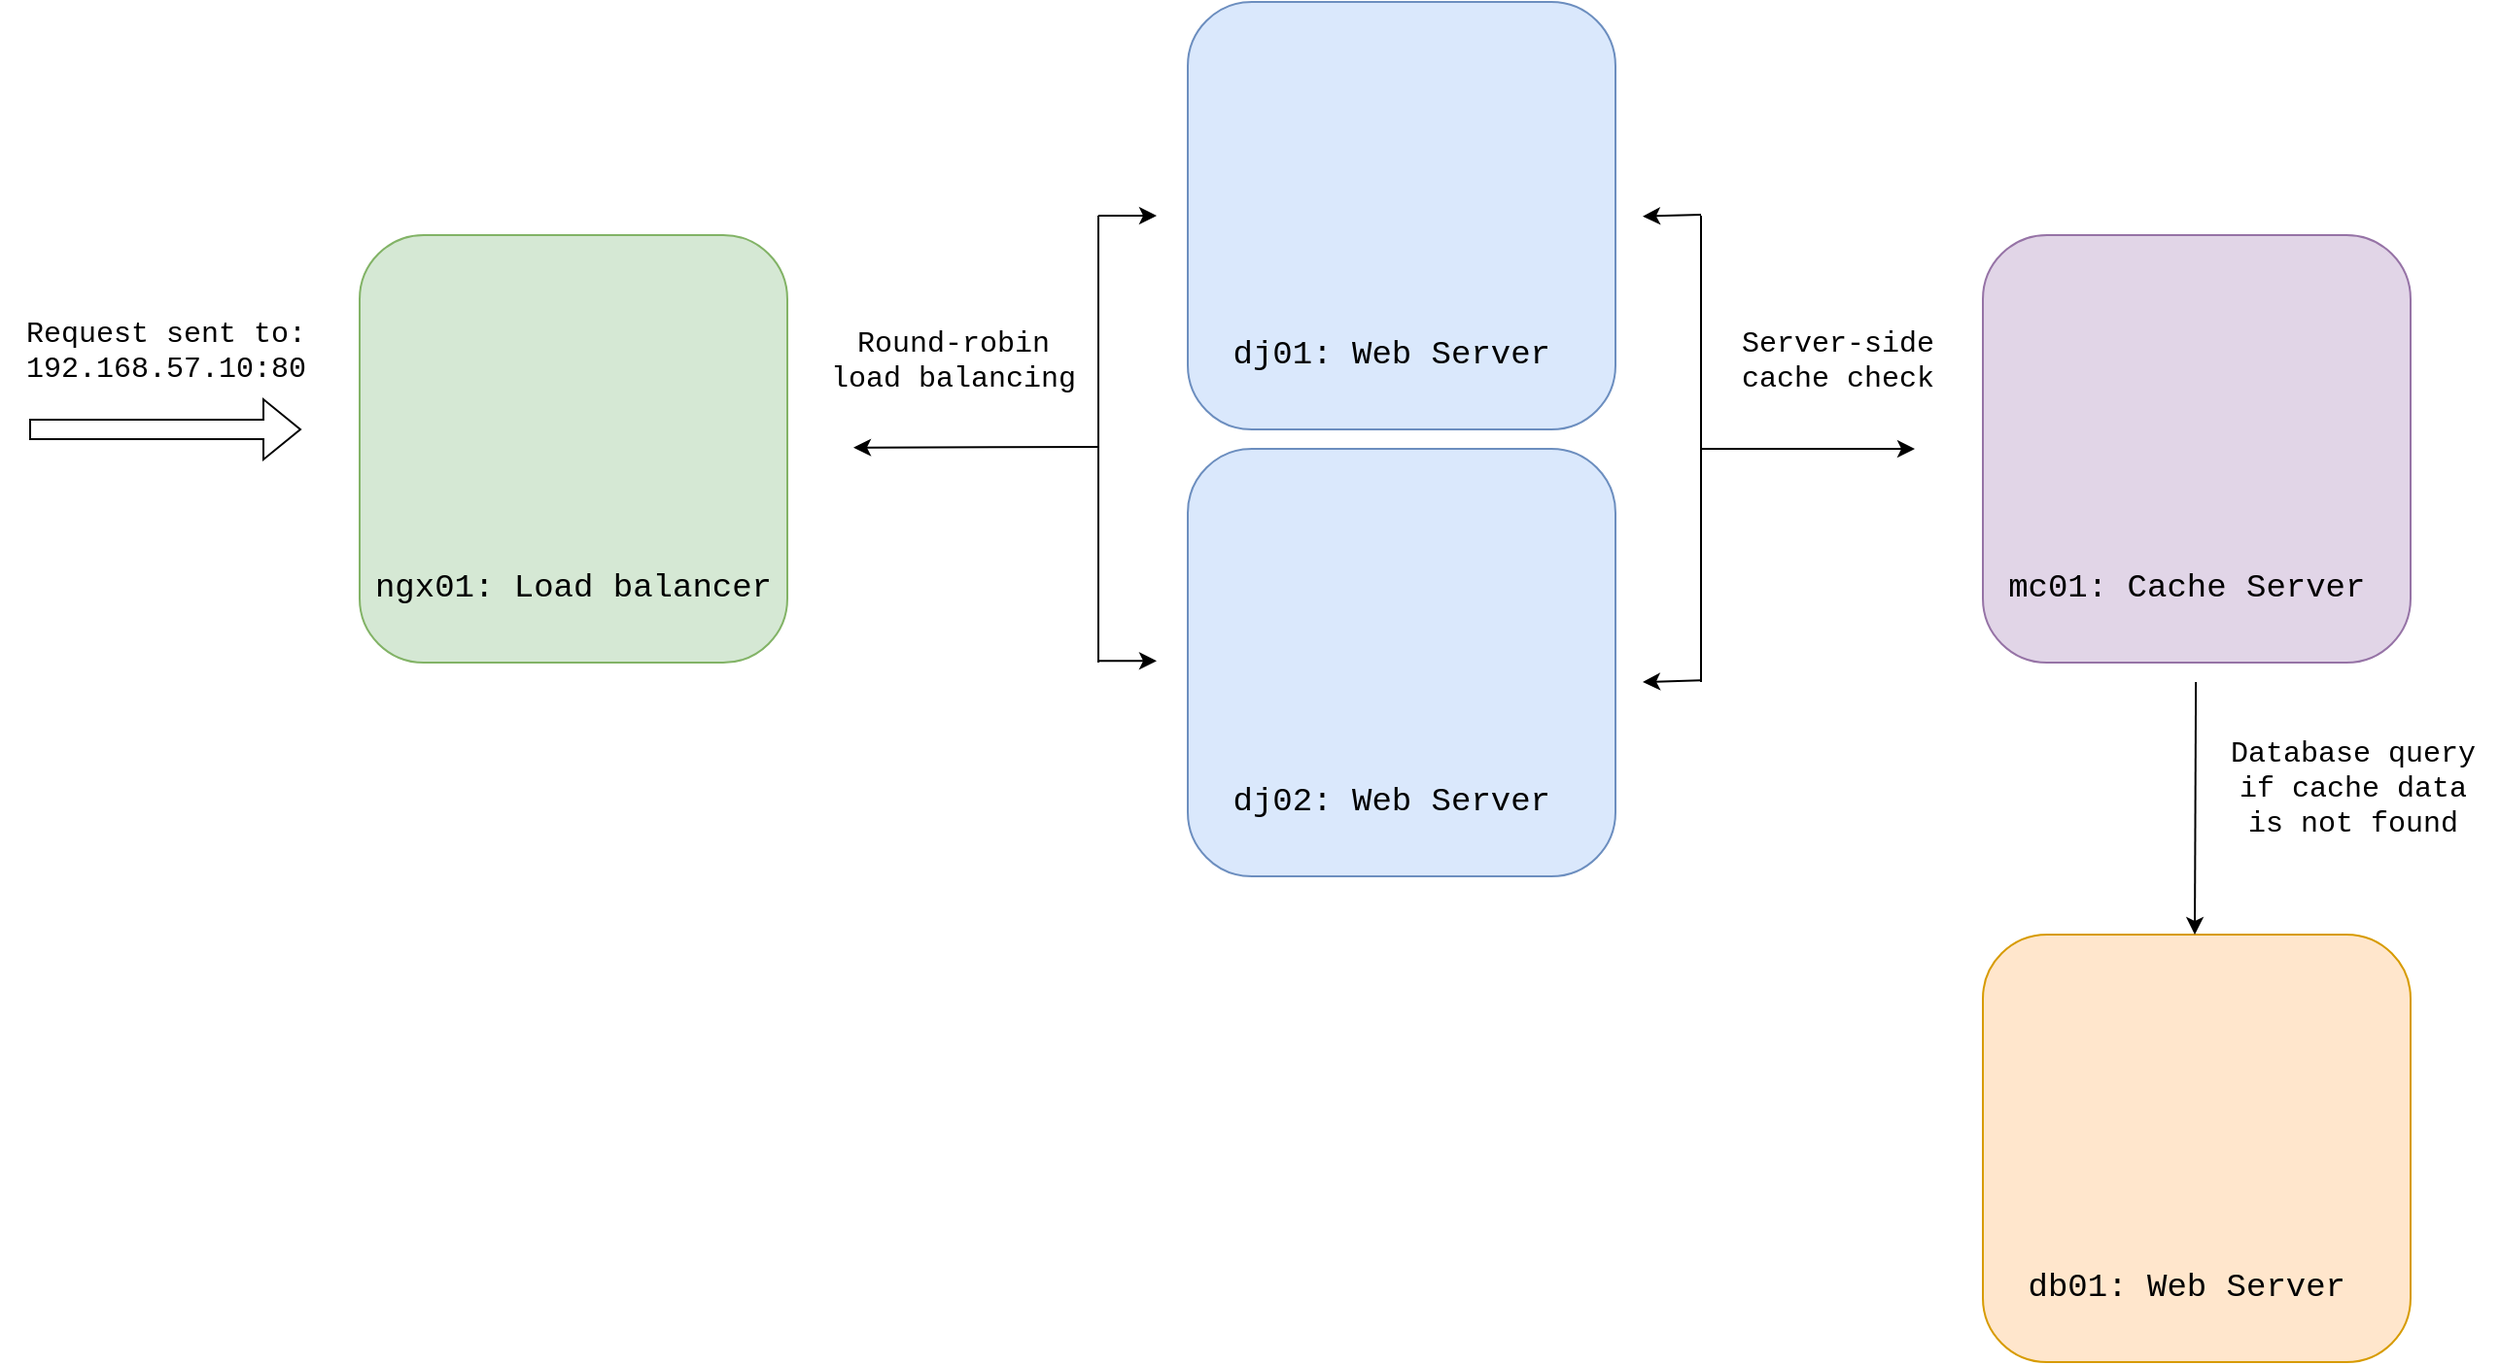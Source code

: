 <mxfile version="21.6.8" type="github">
  <diagram name="Page-1" id="WmC59NLkMFQhjV69n-to">
    <mxGraphModel dx="2230" dy="1023" grid="1" gridSize="10" guides="1" tooltips="1" connect="1" arrows="1" fold="1" page="1" pageScale="1" pageWidth="827" pageHeight="1169" math="0" shadow="0">
      <root>
        <mxCell id="0" />
        <mxCell id="1" parent="0" />
        <mxCell id="9JQAyZCFJX8GcsmempdC-13" value="&lt;font face=&quot;Courier New&quot; style=&quot;font-size: 17px;&quot;&gt;&lt;br&gt;&lt;br&gt;&lt;br&gt;&lt;br&gt;&lt;br&gt;&lt;br&gt;&lt;br&gt;mc01: Cache Server&amp;nbsp;&lt;/font&gt;" style="rounded=1;whiteSpace=wrap;html=1;fillColor=#e1d5e7;strokeColor=#9673a6;" vertex="1" parent="1">
          <mxGeometry x="925" y="180" width="220" height="220" as="geometry" />
        </mxCell>
        <mxCell id="9JQAyZCFJX8GcsmempdC-5" value="" style="shape=image;verticalLabelPosition=bottom;labelBackgroundColor=default;verticalAlign=top;aspect=fixed;imageAspect=0;image=https://download.logo.wine/logo/Memcached/Memcached-Logo.wine.png;" vertex="1" parent="1">
          <mxGeometry x="900" y="185.0" width="270" height="180" as="geometry" />
        </mxCell>
        <mxCell id="9JQAyZCFJX8GcsmempdC-10" value="&lt;font face=&quot;Courier New&quot; style=&quot;font-size: 17px;&quot;&gt;&lt;br&gt;&lt;br&gt;&lt;br&gt;&lt;br&gt;&lt;br&gt;&lt;br&gt;&lt;br&gt;dj01: Web Server&amp;nbsp;&lt;/font&gt;" style="rounded=1;whiteSpace=wrap;html=1;fillColor=#dae8fc;strokeColor=#6c8ebf;" vertex="1" parent="1">
          <mxGeometry x="516" y="60" width="220" height="220" as="geometry" />
        </mxCell>
        <mxCell id="9JQAyZCFJX8GcsmempdC-8" value="&lt;font face=&quot;Courier New&quot; style=&quot;font-size: 17px;&quot;&gt;&lt;br&gt;&lt;br&gt;&lt;br&gt;&lt;br&gt;&lt;br&gt;&lt;br&gt;&lt;br&gt;ngx01: Load balancer&lt;/font&gt;" style="rounded=1;whiteSpace=wrap;html=1;fillColor=#d5e8d4;strokeColor=#82b366;" vertex="1" parent="1">
          <mxGeometry x="90" y="180" width="220" height="220" as="geometry" />
        </mxCell>
        <mxCell id="9JQAyZCFJX8GcsmempdC-6" value="" style="shape=image;verticalLabelPosition=bottom;labelBackgroundColor=default;verticalAlign=top;aspect=fixed;imageAspect=0;image=https://en-wiki.ikoula.com/images/4/4a/Nginx.png;" vertex="1" parent="1">
          <mxGeometry x="135" y="210" width="130" height="130" as="geometry" />
        </mxCell>
        <mxCell id="9JQAyZCFJX8GcsmempdC-1" value="" style="shape=image;verticalLabelPosition=bottom;labelBackgroundColor=default;verticalAlign=top;aspect=fixed;imageAspect=0;image=https://nyesteventuretech.com/images/django-development.png;" vertex="1" parent="1">
          <mxGeometry x="530" y="90" width="192" height="120" as="geometry" />
        </mxCell>
        <mxCell id="9JQAyZCFJX8GcsmempdC-12" value="&lt;font face=&quot;Courier New&quot; style=&quot;font-size: 17px;&quot;&gt;&lt;br&gt;&lt;br&gt;&lt;br&gt;&lt;br&gt;&lt;br&gt;&lt;br&gt;&lt;br&gt;dj02: Web Server&amp;nbsp;&lt;/font&gt;" style="rounded=1;whiteSpace=wrap;html=1;fillColor=#dae8fc;strokeColor=#6c8ebf;" vertex="1" parent="1">
          <mxGeometry x="516" y="290" width="220" height="220" as="geometry" />
        </mxCell>
        <mxCell id="9JQAyZCFJX8GcsmempdC-2" value="" style="shape=image;verticalLabelPosition=bottom;labelBackgroundColor=default;verticalAlign=top;aspect=fixed;imageAspect=0;image=https://nyesteventuretech.com/images/django-development.png;" vertex="1" parent="1">
          <mxGeometry x="530" y="320" width="192" height="120" as="geometry" />
        </mxCell>
        <mxCell id="9JQAyZCFJX8GcsmempdC-14" value="&lt;font face=&quot;Courier New&quot; style=&quot;font-size: 17px;&quot;&gt;&lt;br&gt;&lt;br&gt;&lt;br&gt;&lt;br&gt;&lt;br&gt;&lt;br&gt;&lt;br&gt;db01: Web Server&amp;nbsp;&lt;/font&gt;" style="rounded=1;whiteSpace=wrap;html=1;fillColor=#ffe6cc;strokeColor=#d79b00;" vertex="1" parent="1">
          <mxGeometry x="925" y="540" width="220" height="220" as="geometry" />
        </mxCell>
        <mxCell id="9JQAyZCFJX8GcsmempdC-3" value="" style="shape=image;verticalLabelPosition=bottom;labelBackgroundColor=default;verticalAlign=top;aspect=fixed;imageAspect=0;image=https://upload.wikimedia.org/wikipedia/commons/thumb/b/b2/Database-mysql.svg/424px-Database-mysql.svg.png;" vertex="1" parent="1">
          <mxGeometry x="973.83" y="540" width="122.33" height="173.12" as="geometry" />
        </mxCell>
        <mxCell id="9JQAyZCFJX8GcsmempdC-17" value="" style="shape=flexArrow;endArrow=classic;html=1;rounded=0;" edge="1" parent="1">
          <mxGeometry width="50" height="50" relative="1" as="geometry">
            <mxPoint x="-80" y="280" as="sourcePoint" />
            <mxPoint x="60" y="280" as="targetPoint" />
          </mxGeometry>
        </mxCell>
        <mxCell id="9JQAyZCFJX8GcsmempdC-18" value="&lt;font face=&quot;Courier New&quot; style=&quot;font-size: 15px;&quot;&gt;Request sent to:&lt;br&gt;192.168.57.10:80&lt;/font&gt;" style="text;html=1;align=center;verticalAlign=middle;resizable=0;points=[];autosize=1;strokeColor=none;fillColor=none;" vertex="1" parent="1">
          <mxGeometry x="-95" y="215" width="170" height="50" as="geometry" />
        </mxCell>
        <mxCell id="9JQAyZCFJX8GcsmempdC-21" value="" style="endArrow=classic;html=1;rounded=0;" edge="1" parent="1">
          <mxGeometry width="50" height="50" relative="1" as="geometry">
            <mxPoint x="470" y="289" as="sourcePoint" />
            <mxPoint x="344" y="289.33" as="targetPoint" />
          </mxGeometry>
        </mxCell>
        <mxCell id="9JQAyZCFJX8GcsmempdC-22" value="" style="endArrow=none;html=1;rounded=0;" edge="1" parent="1">
          <mxGeometry width="50" height="50" relative="1" as="geometry">
            <mxPoint x="470" y="290" as="sourcePoint" />
            <mxPoint x="470" y="170" as="targetPoint" />
          </mxGeometry>
        </mxCell>
        <mxCell id="9JQAyZCFJX8GcsmempdC-23" value="" style="endArrow=classic;html=1;rounded=0;" edge="1" parent="1">
          <mxGeometry width="50" height="50" relative="1" as="geometry">
            <mxPoint x="470" y="170" as="sourcePoint" />
            <mxPoint x="500" y="170" as="targetPoint" />
          </mxGeometry>
        </mxCell>
        <mxCell id="9JQAyZCFJX8GcsmempdC-24" value="" style="endArrow=none;html=1;rounded=0;" edge="1" parent="1">
          <mxGeometry width="50" height="50" relative="1" as="geometry">
            <mxPoint x="470" y="400" as="sourcePoint" />
            <mxPoint x="470" y="280" as="targetPoint" />
          </mxGeometry>
        </mxCell>
        <mxCell id="9JQAyZCFJX8GcsmempdC-25" value="" style="endArrow=classic;html=1;rounded=0;" edge="1" parent="1">
          <mxGeometry width="50" height="50" relative="1" as="geometry">
            <mxPoint x="470" y="399.13" as="sourcePoint" />
            <mxPoint x="500" y="399.13" as="targetPoint" />
          </mxGeometry>
        </mxCell>
        <mxCell id="9JQAyZCFJX8GcsmempdC-26" value="&lt;font face=&quot;Courier New&quot;&gt;&lt;span style=&quot;font-size: 15px;&quot;&gt;Round-robin&lt;br&gt;load balancing&lt;br&gt;&lt;/span&gt;&lt;/font&gt;" style="text;html=1;align=center;verticalAlign=middle;resizable=0;points=[];autosize=1;strokeColor=none;fillColor=none;" vertex="1" parent="1">
          <mxGeometry x="320" y="220" width="150" height="50" as="geometry" />
        </mxCell>
        <mxCell id="9JQAyZCFJX8GcsmempdC-27" value="" style="endArrow=none;html=1;rounded=0;" edge="1" parent="1">
          <mxGeometry width="50" height="50" relative="1" as="geometry">
            <mxPoint x="780" y="410" as="sourcePoint" />
            <mxPoint x="780" y="290" as="targetPoint" />
          </mxGeometry>
        </mxCell>
        <mxCell id="9JQAyZCFJX8GcsmempdC-28" value="" style="endArrow=none;html=1;rounded=0;" edge="1" parent="1">
          <mxGeometry width="50" height="50" relative="1" as="geometry">
            <mxPoint x="780" y="290" as="sourcePoint" />
            <mxPoint x="780" y="170" as="targetPoint" />
          </mxGeometry>
        </mxCell>
        <mxCell id="9JQAyZCFJX8GcsmempdC-30" value="" style="endArrow=classic;html=1;rounded=0;" edge="1" parent="1">
          <mxGeometry width="50" height="50" relative="1" as="geometry">
            <mxPoint x="780" y="409.13" as="sourcePoint" />
            <mxPoint x="750" y="410" as="targetPoint" />
          </mxGeometry>
        </mxCell>
        <mxCell id="9JQAyZCFJX8GcsmempdC-31" value="" style="endArrow=classic;html=1;rounded=0;" edge="1" parent="1">
          <mxGeometry width="50" height="50" relative="1" as="geometry">
            <mxPoint x="780" y="169.5" as="sourcePoint" />
            <mxPoint x="750" y="170.37" as="targetPoint" />
          </mxGeometry>
        </mxCell>
        <mxCell id="9JQAyZCFJX8GcsmempdC-32" value="" style="endArrow=classic;html=1;rounded=0;" edge="1" parent="1">
          <mxGeometry width="50" height="50" relative="1" as="geometry">
            <mxPoint x="780" y="290" as="sourcePoint" />
            <mxPoint x="890" y="290" as="targetPoint" />
          </mxGeometry>
        </mxCell>
        <mxCell id="9JQAyZCFJX8GcsmempdC-33" value="&lt;font face=&quot;Courier New&quot;&gt;&lt;span style=&quot;font-size: 15px;&quot;&gt;Server-side&lt;br&gt;cache check&lt;br&gt;&lt;/span&gt;&lt;/font&gt;" style="text;html=1;align=center;verticalAlign=middle;resizable=0;points=[];autosize=1;strokeColor=none;fillColor=none;" vertex="1" parent="1">
          <mxGeometry x="790" y="220" width="120" height="50" as="geometry" />
        </mxCell>
        <mxCell id="9JQAyZCFJX8GcsmempdC-34" value="" style="endArrow=classic;html=1;rounded=0;" edge="1" parent="1">
          <mxGeometry width="50" height="50" relative="1" as="geometry">
            <mxPoint x="1034.56" y="410" as="sourcePoint" />
            <mxPoint x="1034" y="540" as="targetPoint" />
          </mxGeometry>
        </mxCell>
        <mxCell id="9JQAyZCFJX8GcsmempdC-35" value="&lt;font face=&quot;Courier New&quot;&gt;&lt;span style=&quot;font-size: 15px;&quot;&gt;Database query&lt;br&gt;if cache data &lt;br&gt;is not found&lt;br&gt;&lt;/span&gt;&lt;/font&gt;" style="text;html=1;align=center;verticalAlign=middle;resizable=0;points=[];autosize=1;strokeColor=none;fillColor=none;" vertex="1" parent="1">
          <mxGeometry x="1040" y="430" width="150" height="70" as="geometry" />
        </mxCell>
      </root>
    </mxGraphModel>
  </diagram>
</mxfile>

